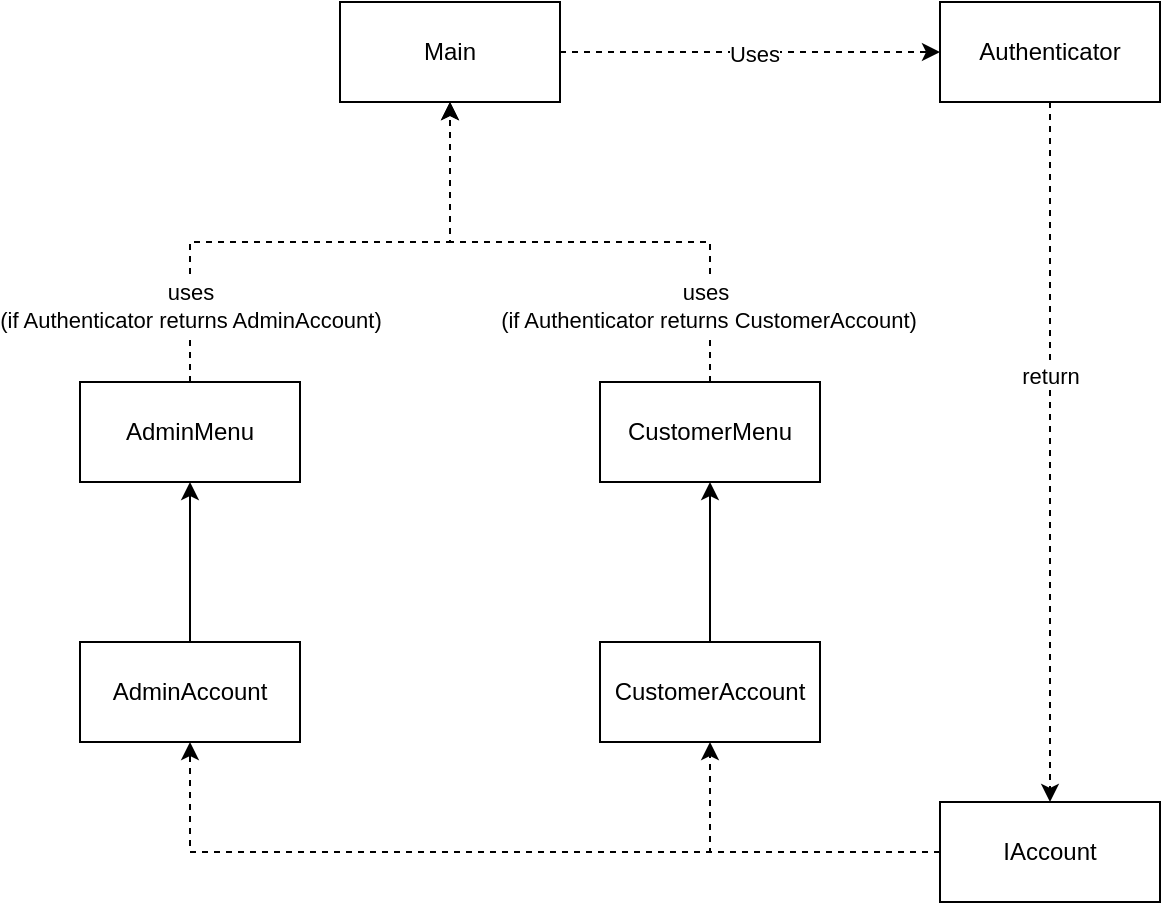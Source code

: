 <mxfile version="27.1.4">
  <diagram name="Page-1" id="0vE7BUAAlVyTHv2f-1Cs">
    <mxGraphModel dx="1042" dy="596" grid="1" gridSize="10" guides="1" tooltips="1" connect="1" arrows="1" fold="1" page="1" pageScale="1" pageWidth="3300" pageHeight="4681" math="0" shadow="0">
      <root>
        <mxCell id="0" />
        <mxCell id="1" parent="0" />
        <mxCell id="68pwguD3pjXFjqmh2ey0-1" value="" style="edgeStyle=orthogonalEdgeStyle;rounded=0;orthogonalLoop=1;jettySize=auto;html=1;dashed=1;" edge="1" parent="1" source="68pwguD3pjXFjqmh2ey0-3" target="68pwguD3pjXFjqmh2ey0-6">
          <mxGeometry relative="1" as="geometry" />
        </mxCell>
        <mxCell id="68pwguD3pjXFjqmh2ey0-2" value="Uses" style="edgeLabel;html=1;align=center;verticalAlign=middle;resizable=0;points=[];" vertex="1" connectable="0" parent="68pwguD3pjXFjqmh2ey0-1">
          <mxGeometry x="0.014" y="-1" relative="1" as="geometry">
            <mxPoint as="offset" />
          </mxGeometry>
        </mxCell>
        <mxCell id="68pwguD3pjXFjqmh2ey0-3" value="Main" style="html=1;whiteSpace=wrap;" vertex="1" parent="1">
          <mxGeometry x="420" y="150" width="110" height="50" as="geometry" />
        </mxCell>
        <mxCell id="68pwguD3pjXFjqmh2ey0-4" value="" style="edgeStyle=orthogonalEdgeStyle;rounded=0;orthogonalLoop=1;jettySize=auto;html=1;dashed=1;" edge="1" parent="1" source="68pwguD3pjXFjqmh2ey0-6" target="68pwguD3pjXFjqmh2ey0-14">
          <mxGeometry relative="1" as="geometry" />
        </mxCell>
        <mxCell id="68pwguD3pjXFjqmh2ey0-5" value="return" style="edgeLabel;html=1;align=center;verticalAlign=middle;resizable=0;points=[];" vertex="1" connectable="0" parent="68pwguD3pjXFjqmh2ey0-4">
          <mxGeometry x="-0.211" y="5" relative="1" as="geometry">
            <mxPoint x="-5" y="-1" as="offset" />
          </mxGeometry>
        </mxCell>
        <mxCell id="68pwguD3pjXFjqmh2ey0-6" value="Authenticator" style="html=1;whiteSpace=wrap;" vertex="1" parent="1">
          <mxGeometry x="720" y="150" width="110" height="50" as="geometry" />
        </mxCell>
        <mxCell id="68pwguD3pjXFjqmh2ey0-7" style="edgeStyle=orthogonalEdgeStyle;rounded=0;orthogonalLoop=1;jettySize=auto;html=1;exitX=0.5;exitY=0;exitDx=0;exitDy=0;entryX=0.5;entryY=1;entryDx=0;entryDy=0;dashed=1;" edge="1" parent="1" source="68pwguD3pjXFjqmh2ey0-9" target="68pwguD3pjXFjqmh2ey0-3">
          <mxGeometry relative="1" as="geometry" />
        </mxCell>
        <mxCell id="68pwguD3pjXFjqmh2ey0-8" value="uses&lt;div&gt;(if Authenticator returns AdminAccount)&lt;/div&gt;" style="edgeLabel;html=1;align=center;verticalAlign=middle;resizable=0;points=[];" vertex="1" connectable="0" parent="68pwguD3pjXFjqmh2ey0-7">
          <mxGeometry x="-0.675" y="-1" relative="1" as="geometry">
            <mxPoint x="-1" y="6" as="offset" />
          </mxGeometry>
        </mxCell>
        <mxCell id="68pwguD3pjXFjqmh2ey0-9" value="AdminMenu" style="html=1;whiteSpace=wrap;" vertex="1" parent="1">
          <mxGeometry x="290" y="340" width="110" height="50" as="geometry" />
        </mxCell>
        <mxCell id="68pwguD3pjXFjqmh2ey0-10" style="edgeStyle=orthogonalEdgeStyle;rounded=0;orthogonalLoop=1;jettySize=auto;html=1;exitX=0.5;exitY=0;exitDx=0;exitDy=0;entryX=0.5;entryY=1;entryDx=0;entryDy=0;dashed=1;" edge="1" parent="1" source="68pwguD3pjXFjqmh2ey0-12" target="68pwguD3pjXFjqmh2ey0-3">
          <mxGeometry relative="1" as="geometry" />
        </mxCell>
        <mxCell id="68pwguD3pjXFjqmh2ey0-11" value="uses&amp;nbsp;&lt;div&gt;(if Authenticator returns CustomerAccount)&lt;/div&gt;" style="edgeLabel;html=1;align=center;verticalAlign=middle;resizable=0;points=[];" vertex="1" connectable="0" parent="68pwguD3pjXFjqmh2ey0-10">
          <mxGeometry x="-0.715" y="1" relative="1" as="geometry">
            <mxPoint as="offset" />
          </mxGeometry>
        </mxCell>
        <mxCell id="68pwguD3pjXFjqmh2ey0-12" value="CustomerMenu" style="html=1;whiteSpace=wrap;" vertex="1" parent="1">
          <mxGeometry x="550" y="340" width="110" height="50" as="geometry" />
        </mxCell>
        <mxCell id="68pwguD3pjXFjqmh2ey0-13" style="edgeStyle=orthogonalEdgeStyle;rounded=0;orthogonalLoop=1;jettySize=auto;html=1;exitX=0;exitY=0.5;exitDx=0;exitDy=0;entryX=0.5;entryY=1;entryDx=0;entryDy=0;dashed=1;" edge="1" parent="1" source="68pwguD3pjXFjqmh2ey0-14" target="68pwguD3pjXFjqmh2ey0-17">
          <mxGeometry relative="1" as="geometry">
            <mxPoint x="590" y="540" as="targetPoint" />
            <Array as="points">
              <mxPoint x="605" y="575" />
            </Array>
          </mxGeometry>
        </mxCell>
        <mxCell id="68pwguD3pjXFjqmh2ey0-14" value="IAccount" style="html=1;whiteSpace=wrap;" vertex="1" parent="1">
          <mxGeometry x="720" y="550" width="110" height="50" as="geometry" />
        </mxCell>
        <mxCell id="68pwguD3pjXFjqmh2ey0-15" style="edgeStyle=orthogonalEdgeStyle;rounded=0;orthogonalLoop=1;jettySize=auto;html=1;exitX=0;exitY=0.5;exitDx=0;exitDy=0;entryX=0.5;entryY=1;entryDx=0;entryDy=0;dashed=1;" edge="1" parent="1" source="68pwguD3pjXFjqmh2ey0-14" target="68pwguD3pjXFjqmh2ey0-19">
          <mxGeometry relative="1" as="geometry">
            <mxPoint x="755" y="665" as="sourcePoint" />
            <mxPoint x="365" y="540" as="targetPoint" />
          </mxGeometry>
        </mxCell>
        <mxCell id="68pwguD3pjXFjqmh2ey0-16" style="edgeStyle=orthogonalEdgeStyle;rounded=0;orthogonalLoop=1;jettySize=auto;html=1;exitX=0.5;exitY=0;exitDx=0;exitDy=0;entryX=0.5;entryY=1;entryDx=0;entryDy=0;" edge="1" parent="1" source="68pwguD3pjXFjqmh2ey0-17" target="68pwguD3pjXFjqmh2ey0-12">
          <mxGeometry relative="1" as="geometry" />
        </mxCell>
        <mxCell id="68pwguD3pjXFjqmh2ey0-17" value="CustomerAccount" style="html=1;whiteSpace=wrap;" vertex="1" parent="1">
          <mxGeometry x="550" y="470" width="110" height="50" as="geometry" />
        </mxCell>
        <mxCell id="68pwguD3pjXFjqmh2ey0-18" style="edgeStyle=orthogonalEdgeStyle;rounded=0;orthogonalLoop=1;jettySize=auto;html=1;exitX=0.5;exitY=0;exitDx=0;exitDy=0;entryX=0.5;entryY=1;entryDx=0;entryDy=0;" edge="1" parent="1" source="68pwguD3pjXFjqmh2ey0-19" target="68pwguD3pjXFjqmh2ey0-9">
          <mxGeometry relative="1" as="geometry" />
        </mxCell>
        <mxCell id="68pwguD3pjXFjqmh2ey0-19" value="AdminAccount" style="html=1;whiteSpace=wrap;" vertex="1" parent="1">
          <mxGeometry x="290" y="470" width="110" height="50" as="geometry" />
        </mxCell>
      </root>
    </mxGraphModel>
  </diagram>
</mxfile>
